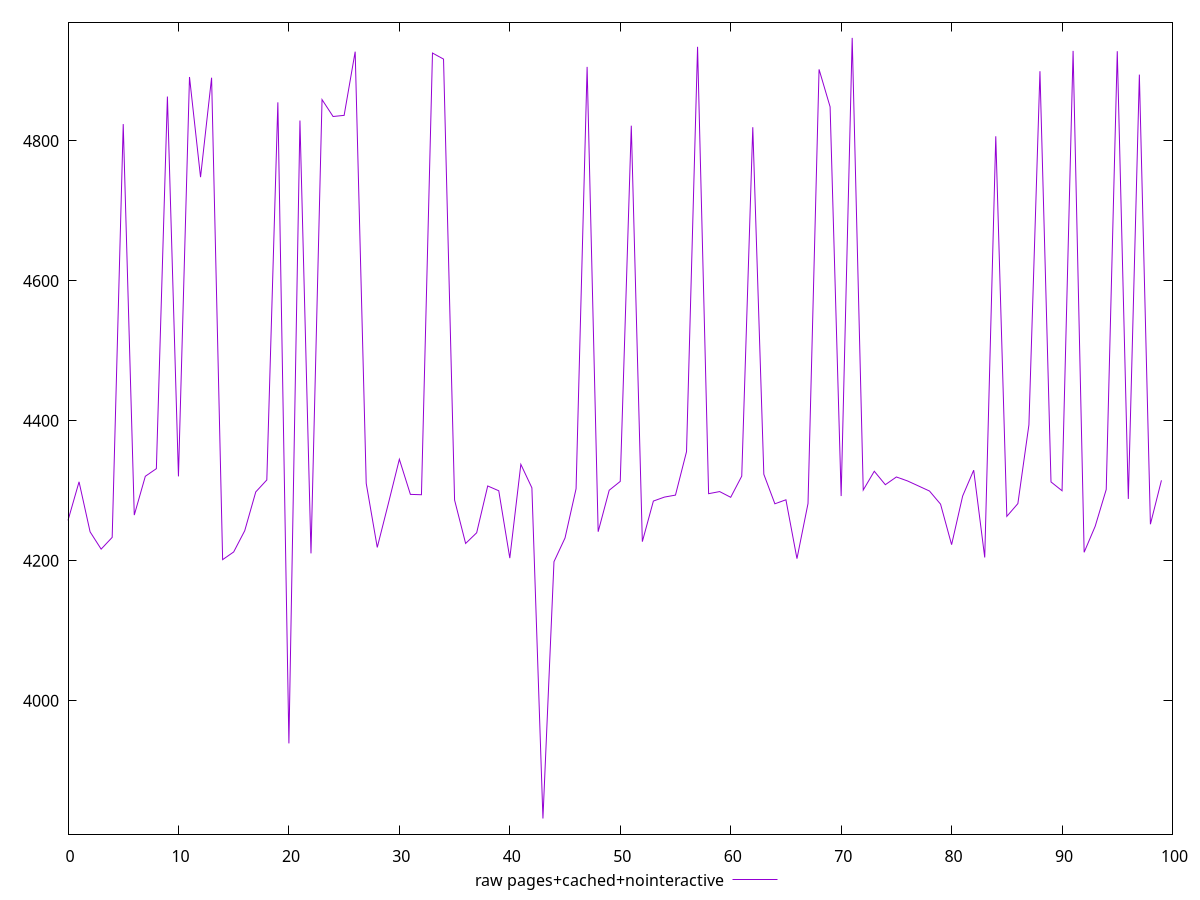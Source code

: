 $_rawPagesCachedNointeractive <<EOF
4257.676639685418
4312.812649212932
4241.327412275928
4216.614531538027
4233.426493940683
4824.146680040842
4265.2482751968355
4320.713969290624
4331.629622724938
4863.489922700445
4320.628924409562
4891.430053974218
4748.257551679906
4890.407132094036
4201.56818876015
4212.571931209932
4242.903348060893
4298.3820697070505
4315.458267864531
4855.1733182368425
3938.9428152764967
4829.225006110036
4210.507524450737
4859.132886858821
4834.981715628684
4836.601076566556
4927.661847736743
4310.637026143662
4219.065817184737
4281.478321541848
4345.041824663203
4294.861126667656
4294.34921069259
4925.676064467078
4917.047149601563
4286.781928043542
4224.715996194673
4239.979379019683
4306.888113772705
4300.021521658002
4203.781272093289
4337.772012372992
4304.19508267699
3831.5508418398394
4198.656912614968
4232.5446391072455
4302.922187818885
4905.931346737154
4241.487489912783
4300.776889707363
4313.393777891944
4821.819600332626
4227.275435486938
4285.309802244312
4290.974732435574
4293.82934564817
4355.908565022779
4934.553445863949
4295.850183821628
4298.869764768559
4290.6785404135335
4320.92427956346
4819.671181381854
4323.579090646714
4281.432635988267
4287.124790685634
4203.015284531735
4281.825120725503
4902.347383797047
4848.758145491483
4292.483019451383
4947.316609436979
4301.043517535323
4327.907870816396
4308.698782353084
4319.737632069504
4314.132831352027
4306.897206453192
4299.632888187137
4280.882357183216
4222.974919734762
4292.475129808343
4329.4226539797655
4204.682391000171
4806.718532892772
4263.446447888971
4281.678438172818
4394.200572981393
4899.754147551788
4312.66091614721
4300.04481511592
4928.7668415566295
4212.071622315969
4249.259405589807
4301.854921066865
4928.277650383453
4288.315543224434
4894.85527176337
4252.170018921187
4314.950236355915
EOF
set key outside below
set terminal pngcairo
set output "report_00006_2020-11-02T20-21-41.718Z/speed-index/pages+cached+nointeractive//raw.png"
set yrange [3809.2355264878965:4969.631924788921]
plot $_rawPagesCachedNointeractive title "raw pages+cached+nointeractive" with line ,